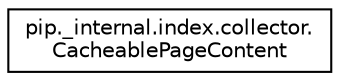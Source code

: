 digraph "Graphical Class Hierarchy"
{
 // LATEX_PDF_SIZE
  edge [fontname="Helvetica",fontsize="10",labelfontname="Helvetica",labelfontsize="10"];
  node [fontname="Helvetica",fontsize="10",shape=record];
  rankdir="LR";
  Node0 [label="pip._internal.index.collector.\lCacheablePageContent",height=0.2,width=0.4,color="black", fillcolor="white", style="filled",URL="$classpip_1_1__internal_1_1index_1_1collector_1_1_cacheable_page_content.html",tooltip=" "];
}

